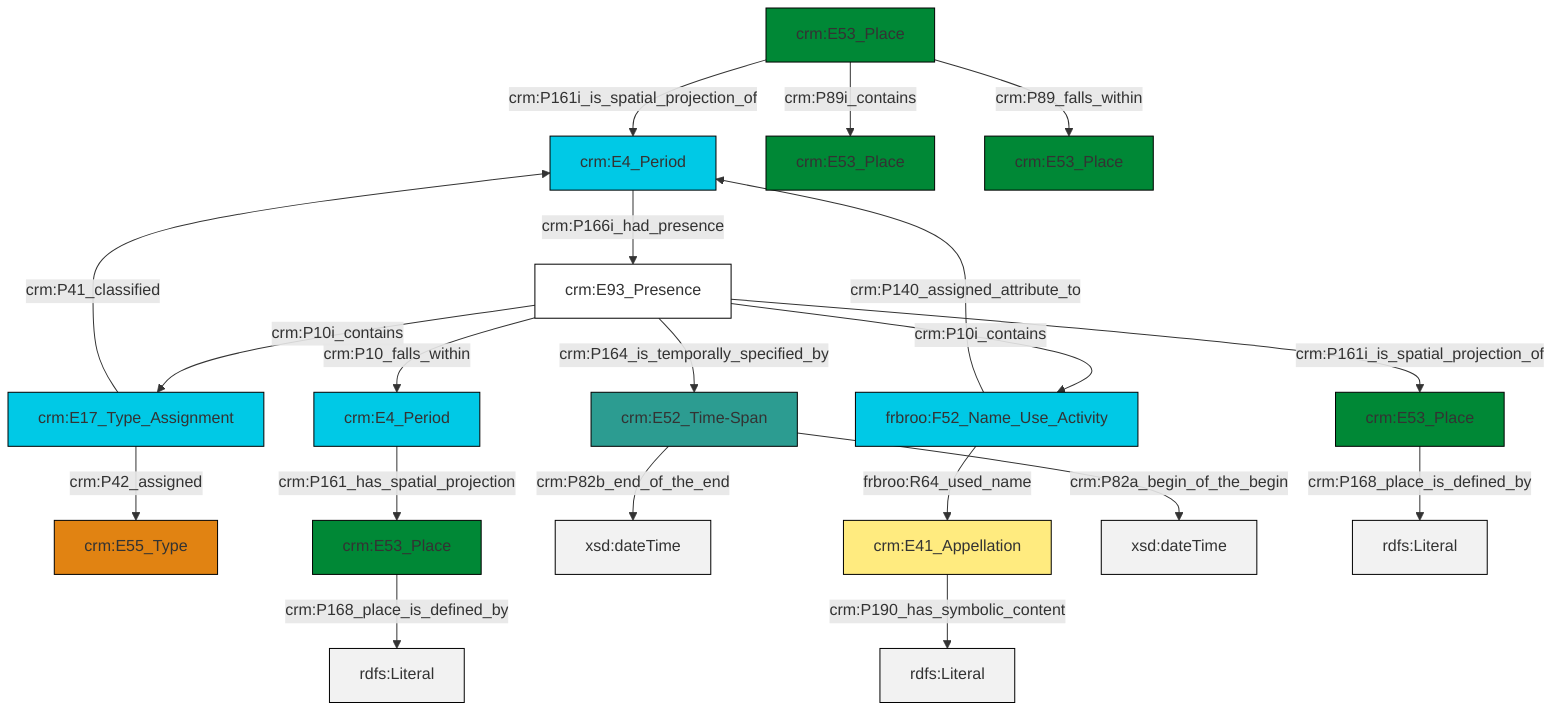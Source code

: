 graph TD
classDef Literal fill:#f2f2f2,stroke:#000000;
classDef CRM_Entity fill:#FFFFFF,stroke:#000000;
classDef Temporal_Entity fill:#00C9E6, stroke:#000000;
classDef Type fill:#E18312, stroke:#000000;
classDef Time-Span fill:#2C9C91, stroke:#000000;
classDef Appellation fill:#FFEB7F, stroke:#000000;
classDef Place fill:#008836, stroke:#000000;
classDef Persistent_Item fill:#B266B2, stroke:#000000;
classDef Conceptual_Object fill:#FFD700, stroke:#000000;
classDef Physical_Thing fill:#D2B48C, stroke:#000000;
classDef Actor fill:#f58aad, stroke:#000000;
classDef PC_Classes fill:#4ce600, stroke:#000000;
classDef Multi fill:#cccccc,stroke:#000000;

2["frbroo:F52_Name_Use_Activity"]:::Temporal_Entity -->|crm:P140_assigned_attribute_to| 0["crm:E4_Period"]:::Temporal_Entity
3["crm:E93_Presence"]:::CRM_Entity -->|crm:P10i_contains| 4["crm:E17_Type_Assignment"]:::Temporal_Entity
4["crm:E17_Type_Assignment"]:::Temporal_Entity -->|crm:P42_assigned| 6["crm:E55_Type"]:::Type
3["crm:E93_Presence"]:::CRM_Entity -->|crm:P164_is_temporally_specified_by| 7["crm:E52_Time-Span"]:::Time-Span
11["crm:E53_Place"]:::Place -->|crm:P89i_contains| 12["crm:E53_Place"]:::Place
11["crm:E53_Place"]:::Place -->|crm:P161i_is_spatial_projection_of| 0["crm:E4_Period"]:::Temporal_Entity
7["crm:E52_Time-Span"]:::Time-Span -->|crm:P82b_end_of_the_end| 14[xsd:dateTime]:::Literal
3["crm:E93_Presence"]:::CRM_Entity -->|crm:P10_falls_within| 15["crm:E4_Period"]:::Temporal_Entity
15["crm:E4_Period"]:::Temporal_Entity -->|crm:P161_has_spatial_projection| 16["crm:E53_Place"]:::Place
3["crm:E93_Presence"]:::CRM_Entity -->|crm:P10i_contains| 2["frbroo:F52_Name_Use_Activity"]:::Temporal_Entity
0["crm:E4_Period"]:::Temporal_Entity -->|crm:P166i_had_presence| 3["crm:E93_Presence"]:::CRM_Entity
7["crm:E52_Time-Span"]:::Time-Span -->|crm:P82a_begin_of_the_begin| 19[xsd:dateTime]:::Literal
3["crm:E93_Presence"]:::CRM_Entity -->|crm:P161i_is_spatial_projection_of| 23["crm:E53_Place"]:::Place
9["crm:E41_Appellation"]:::Appellation -->|crm:P190_has_symbolic_content| 24[rdfs:Literal]:::Literal
16["crm:E53_Place"]:::Place -->|crm:P168_place_is_defined_by| 25[rdfs:Literal]:::Literal
4["crm:E17_Type_Assignment"]:::Temporal_Entity -->|crm:P41_classified| 0["crm:E4_Period"]:::Temporal_Entity
23["crm:E53_Place"]:::Place -->|crm:P168_place_is_defined_by| 28[rdfs:Literal]:::Literal
11["crm:E53_Place"]:::Place -->|crm:P89_falls_within| 29["crm:E53_Place"]:::Place
2["frbroo:F52_Name_Use_Activity"]:::Temporal_Entity -->|frbroo:R64_used_name| 9["crm:E41_Appellation"]:::Appellation